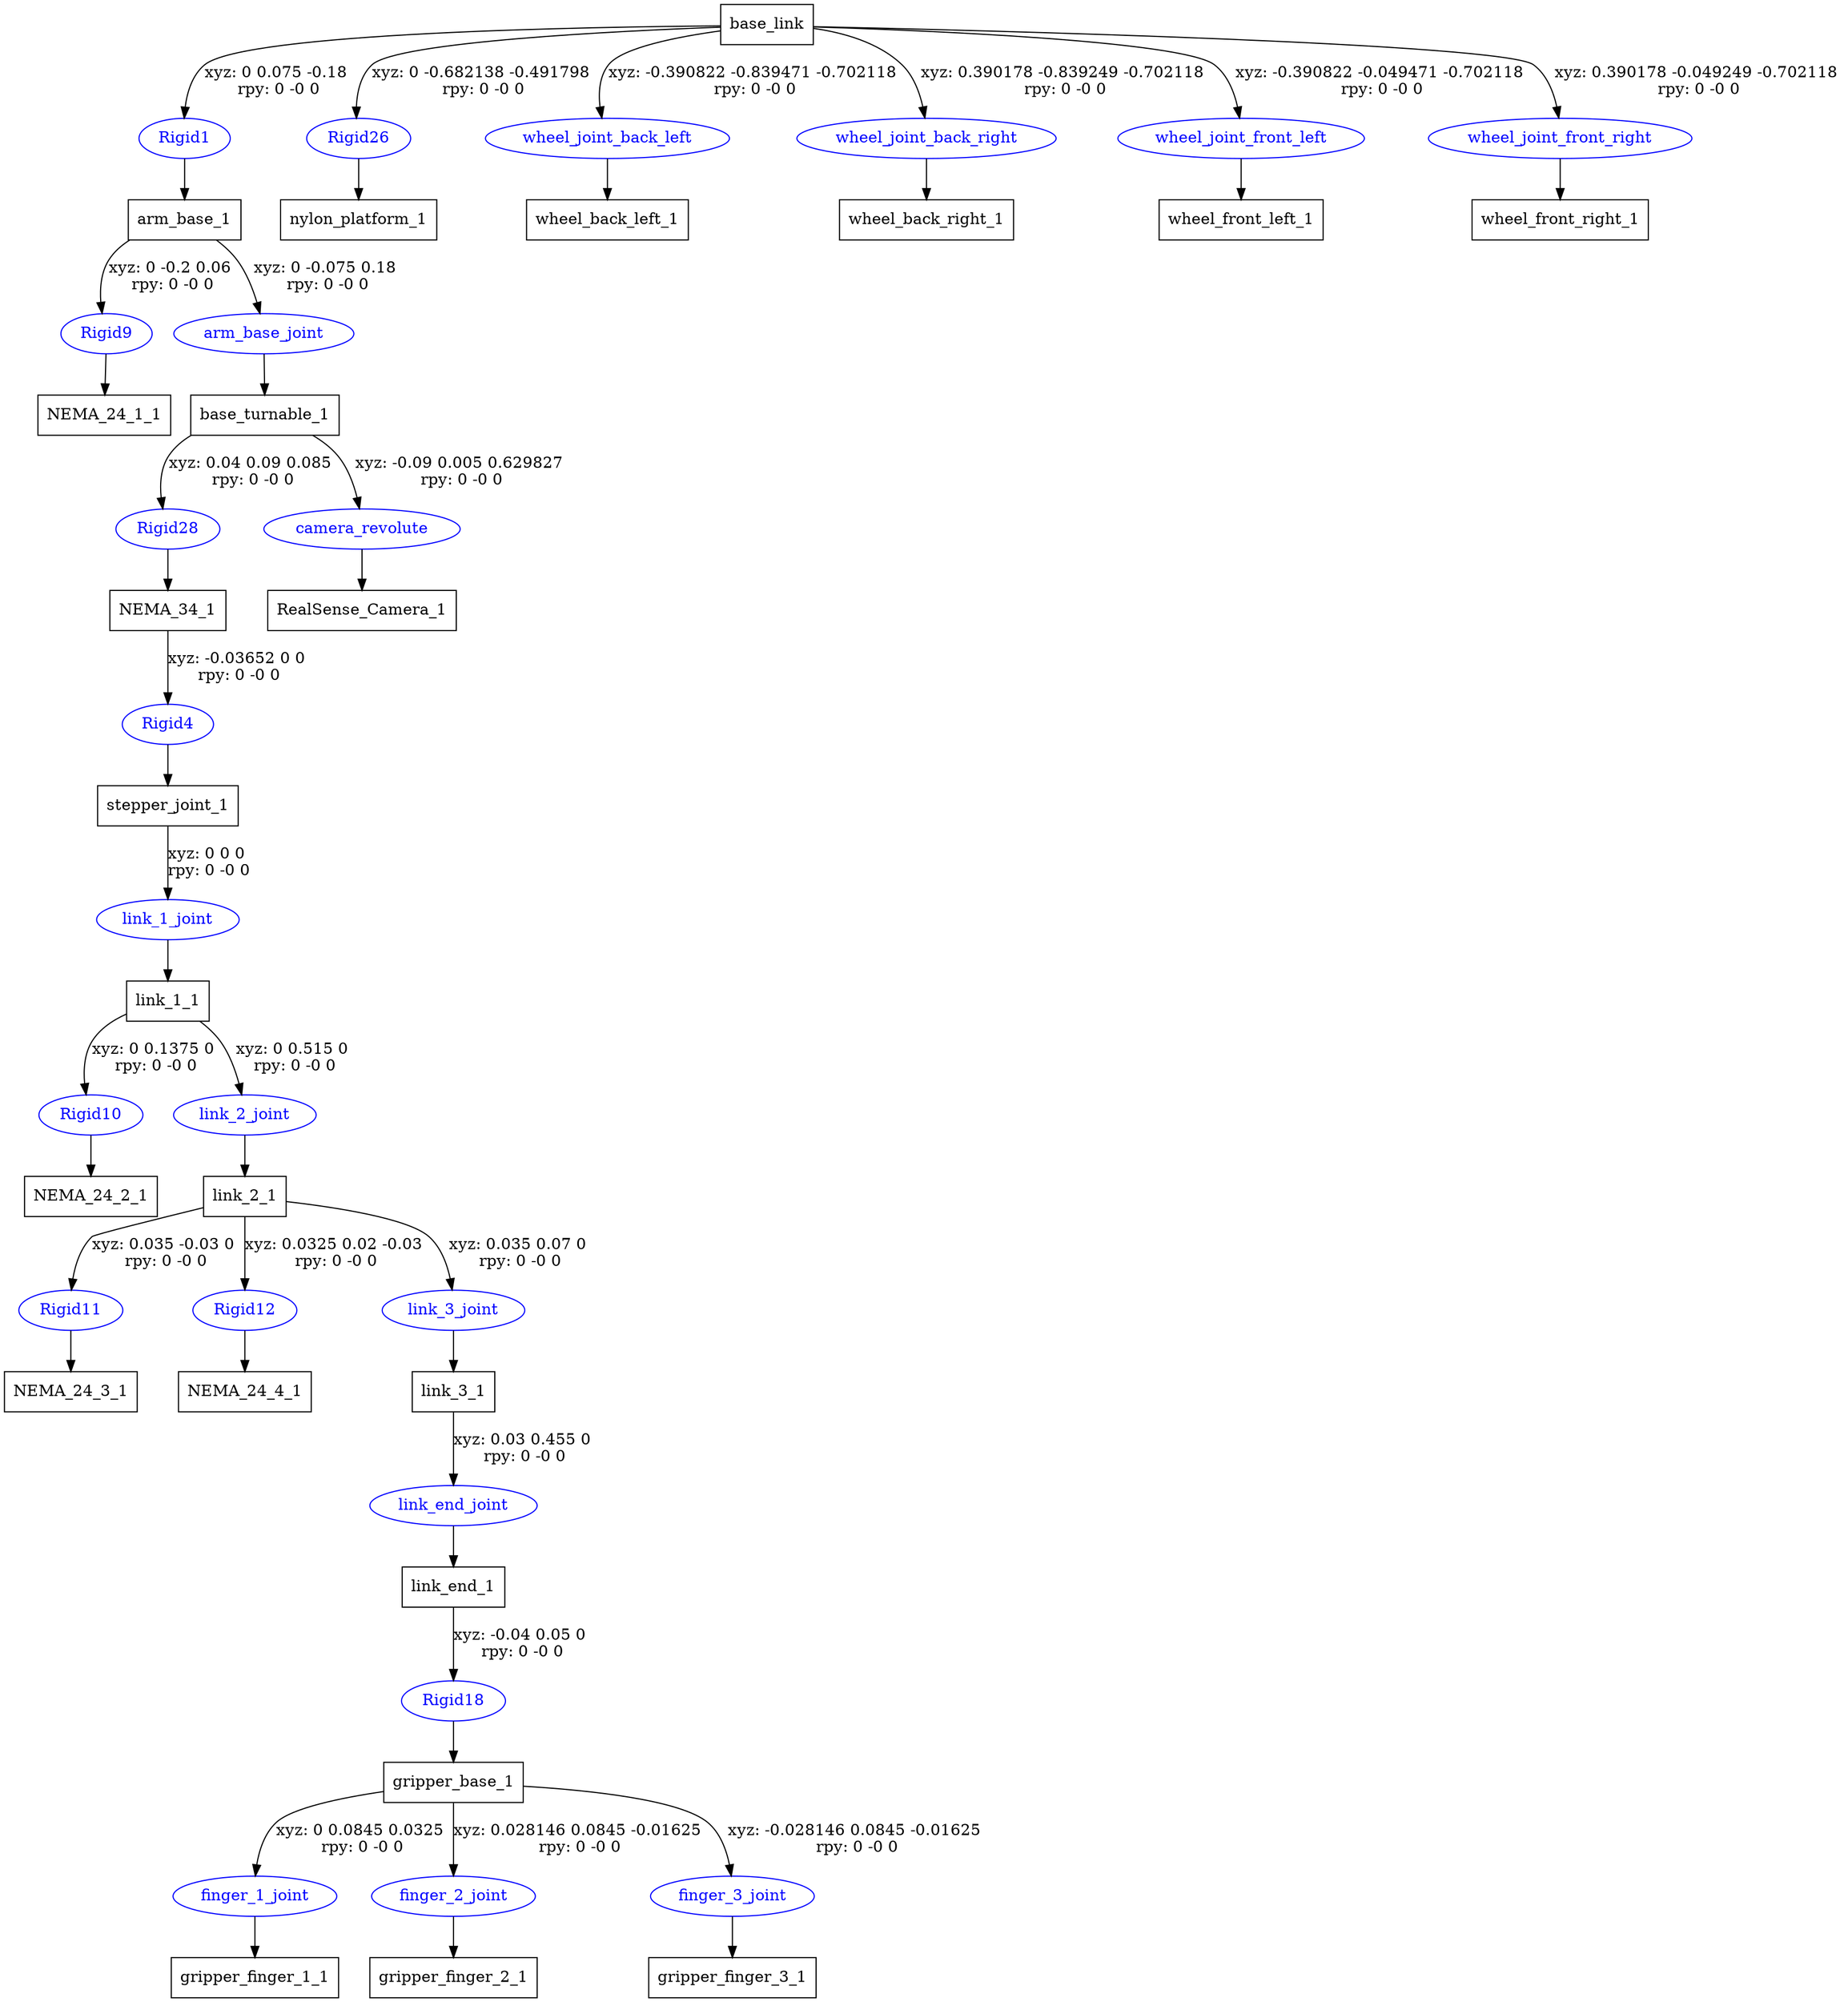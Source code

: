 digraph G {
node [shape=box];
"base_link" [label="base_link"];
"arm_base_1" [label="arm_base_1"];
"NEMA_24_1_1" [label="NEMA_24_1_1"];
"base_turnable_1" [label="base_turnable_1"];
"NEMA_34_1" [label="NEMA_34_1"];
"stepper_joint_1" [label="stepper_joint_1"];
"link_1_1" [label="link_1_1"];
"NEMA_24_2_1" [label="NEMA_24_2_1"];
"link_2_1" [label="link_2_1"];
"NEMA_24_3_1" [label="NEMA_24_3_1"];
"NEMA_24_4_1" [label="NEMA_24_4_1"];
"link_3_1" [label="link_3_1"];
"link_end_1" [label="link_end_1"];
"gripper_base_1" [label="gripper_base_1"];
"gripper_finger_1_1" [label="gripper_finger_1_1"];
"gripper_finger_2_1" [label="gripper_finger_2_1"];
"gripper_finger_3_1" [label="gripper_finger_3_1"];
"RealSense_Camera_1" [label="RealSense_Camera_1"];
"nylon_platform_1" [label="nylon_platform_1"];
"wheel_back_left_1" [label="wheel_back_left_1"];
"wheel_back_right_1" [label="wheel_back_right_1"];
"wheel_front_left_1" [label="wheel_front_left_1"];
"wheel_front_right_1" [label="wheel_front_right_1"];
node [shape=ellipse, color=blue, fontcolor=blue];
"base_link" -> "Rigid1" [label="xyz: 0 0.075 -0.18 \nrpy: 0 -0 0"]
"Rigid1" -> "arm_base_1"
"arm_base_1" -> "Rigid9" [label="xyz: 0 -0.2 0.06 \nrpy: 0 -0 0"]
"Rigid9" -> "NEMA_24_1_1"
"arm_base_1" -> "arm_base_joint" [label="xyz: 0 -0.075 0.18 \nrpy: 0 -0 0"]
"arm_base_joint" -> "base_turnable_1"
"base_turnable_1" -> "Rigid28" [label="xyz: 0.04 0.09 0.085 \nrpy: 0 -0 0"]
"Rigid28" -> "NEMA_34_1"
"NEMA_34_1" -> "Rigid4" [label="xyz: -0.03652 0 0 \nrpy: 0 -0 0"]
"Rigid4" -> "stepper_joint_1"
"stepper_joint_1" -> "link_1_joint" [label="xyz: 0 0 0 \nrpy: 0 -0 0"]
"link_1_joint" -> "link_1_1"
"link_1_1" -> "Rigid10" [label="xyz: 0 0.1375 0 \nrpy: 0 -0 0"]
"Rigid10" -> "NEMA_24_2_1"
"link_1_1" -> "link_2_joint" [label="xyz: 0 0.515 0 \nrpy: 0 -0 0"]
"link_2_joint" -> "link_2_1"
"link_2_1" -> "Rigid11" [label="xyz: 0.035 -0.03 0 \nrpy: 0 -0 0"]
"Rigid11" -> "NEMA_24_3_1"
"link_2_1" -> "Rigid12" [label="xyz: 0.0325 0.02 -0.03 \nrpy: 0 -0 0"]
"Rigid12" -> "NEMA_24_4_1"
"link_2_1" -> "link_3_joint" [label="xyz: 0.035 0.07 0 \nrpy: 0 -0 0"]
"link_3_joint" -> "link_3_1"
"link_3_1" -> "link_end_joint" [label="xyz: 0.03 0.455 0 \nrpy: 0 -0 0"]
"link_end_joint" -> "link_end_1"
"link_end_1" -> "Rigid18" [label="xyz: -0.04 0.05 0 \nrpy: 0 -0 0"]
"Rigid18" -> "gripper_base_1"
"gripper_base_1" -> "finger_1_joint" [label="xyz: 0 0.0845 0.0325 \nrpy: 0 -0 0"]
"finger_1_joint" -> "gripper_finger_1_1"
"gripper_base_1" -> "finger_2_joint" [label="xyz: 0.028146 0.0845 -0.01625 \nrpy: 0 -0 0"]
"finger_2_joint" -> "gripper_finger_2_1"
"gripper_base_1" -> "finger_3_joint" [label="xyz: -0.028146 0.0845 -0.01625 \nrpy: 0 -0 0"]
"finger_3_joint" -> "gripper_finger_3_1"
"base_turnable_1" -> "camera_revolute" [label="xyz: -0.09 0.005 0.629827 \nrpy: 0 -0 0"]
"camera_revolute" -> "RealSense_Camera_1"
"base_link" -> "Rigid26" [label="xyz: 0 -0.682138 -0.491798 \nrpy: 0 -0 0"]
"Rigid26" -> "nylon_platform_1"
"base_link" -> "wheel_joint_back_left" [label="xyz: -0.390822 -0.839471 -0.702118 \nrpy: 0 -0 0"]
"wheel_joint_back_left" -> "wheel_back_left_1"
"base_link" -> "wheel_joint_back_right" [label="xyz: 0.390178 -0.839249 -0.702118 \nrpy: 0 -0 0"]
"wheel_joint_back_right" -> "wheel_back_right_1"
"base_link" -> "wheel_joint_front_left" [label="xyz: -0.390822 -0.049471 -0.702118 \nrpy: 0 -0 0"]
"wheel_joint_front_left" -> "wheel_front_left_1"
"base_link" -> "wheel_joint_front_right" [label="xyz: 0.390178 -0.049249 -0.702118 \nrpy: 0 -0 0"]
"wheel_joint_front_right" -> "wheel_front_right_1"
}
